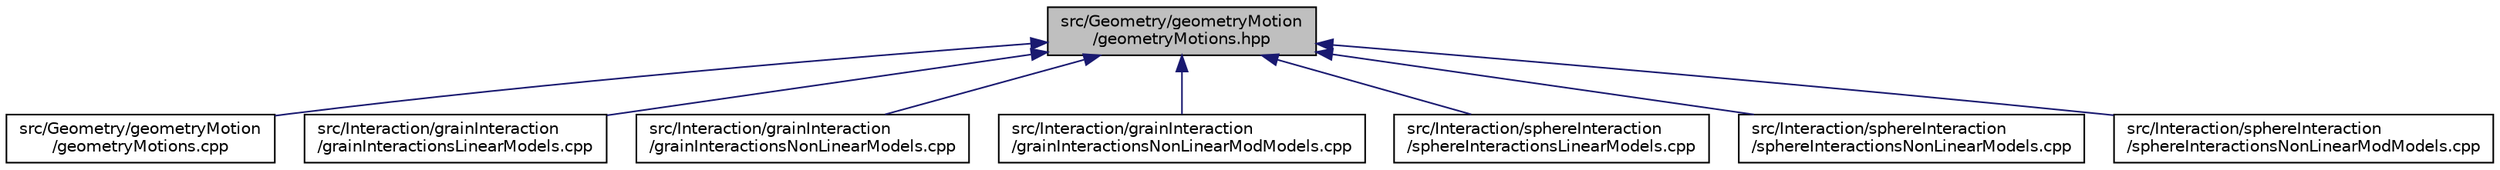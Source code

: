 digraph "src/Geometry/geometryMotion/geometryMotions.hpp"
{
 // LATEX_PDF_SIZE
  edge [fontname="Helvetica",fontsize="10",labelfontname="Helvetica",labelfontsize="10"];
  node [fontname="Helvetica",fontsize="10",shape=record];
  Node1 [label="src/Geometry/geometryMotion\l/geometryMotions.hpp",height=0.2,width=0.4,color="black", fillcolor="grey75", style="filled", fontcolor="black",tooltip=" "];
  Node1 -> Node2 [dir="back",color="midnightblue",fontsize="10",style="solid",fontname="Helvetica"];
  Node2 [label="src/Geometry/geometryMotion\l/geometryMotions.cpp",height=0.2,width=0.4,color="black", fillcolor="white", style="filled",URL="$geometryMotions_8cpp.html",tooltip=" "];
  Node1 -> Node3 [dir="back",color="midnightblue",fontsize="10",style="solid",fontname="Helvetica"];
  Node3 [label="src/Interaction/grainInteraction\l/grainInteractionsLinearModels.cpp",height=0.2,width=0.4,color="black", fillcolor="white", style="filled",URL="$grainInteractionsLinearModels_8cpp.html",tooltip=" "];
  Node1 -> Node4 [dir="back",color="midnightblue",fontsize="10",style="solid",fontname="Helvetica"];
  Node4 [label="src/Interaction/grainInteraction\l/grainInteractionsNonLinearModels.cpp",height=0.2,width=0.4,color="black", fillcolor="white", style="filled",URL="$grainInteractionsNonLinearModels_8cpp.html",tooltip=" "];
  Node1 -> Node5 [dir="back",color="midnightblue",fontsize="10",style="solid",fontname="Helvetica"];
  Node5 [label="src/Interaction/grainInteraction\l/grainInteractionsNonLinearModModels.cpp",height=0.2,width=0.4,color="black", fillcolor="white", style="filled",URL="$grainInteractionsNonLinearModModels_8cpp.html",tooltip=" "];
  Node1 -> Node6 [dir="back",color="midnightblue",fontsize="10",style="solid",fontname="Helvetica"];
  Node6 [label="src/Interaction/sphereInteraction\l/sphereInteractionsLinearModels.cpp",height=0.2,width=0.4,color="black", fillcolor="white", style="filled",URL="$sphereInteractionsLinearModels_8cpp.html",tooltip=" "];
  Node1 -> Node7 [dir="back",color="midnightblue",fontsize="10",style="solid",fontname="Helvetica"];
  Node7 [label="src/Interaction/sphereInteraction\l/sphereInteractionsNonLinearModels.cpp",height=0.2,width=0.4,color="black", fillcolor="white", style="filled",URL="$sphereInteractionsNonLinearModels_8cpp.html",tooltip=" "];
  Node1 -> Node8 [dir="back",color="midnightblue",fontsize="10",style="solid",fontname="Helvetica"];
  Node8 [label="src/Interaction/sphereInteraction\l/sphereInteractionsNonLinearModModels.cpp",height=0.2,width=0.4,color="black", fillcolor="white", style="filled",URL="$sphereInteractionsNonLinearModModels_8cpp.html",tooltip=" "];
}
